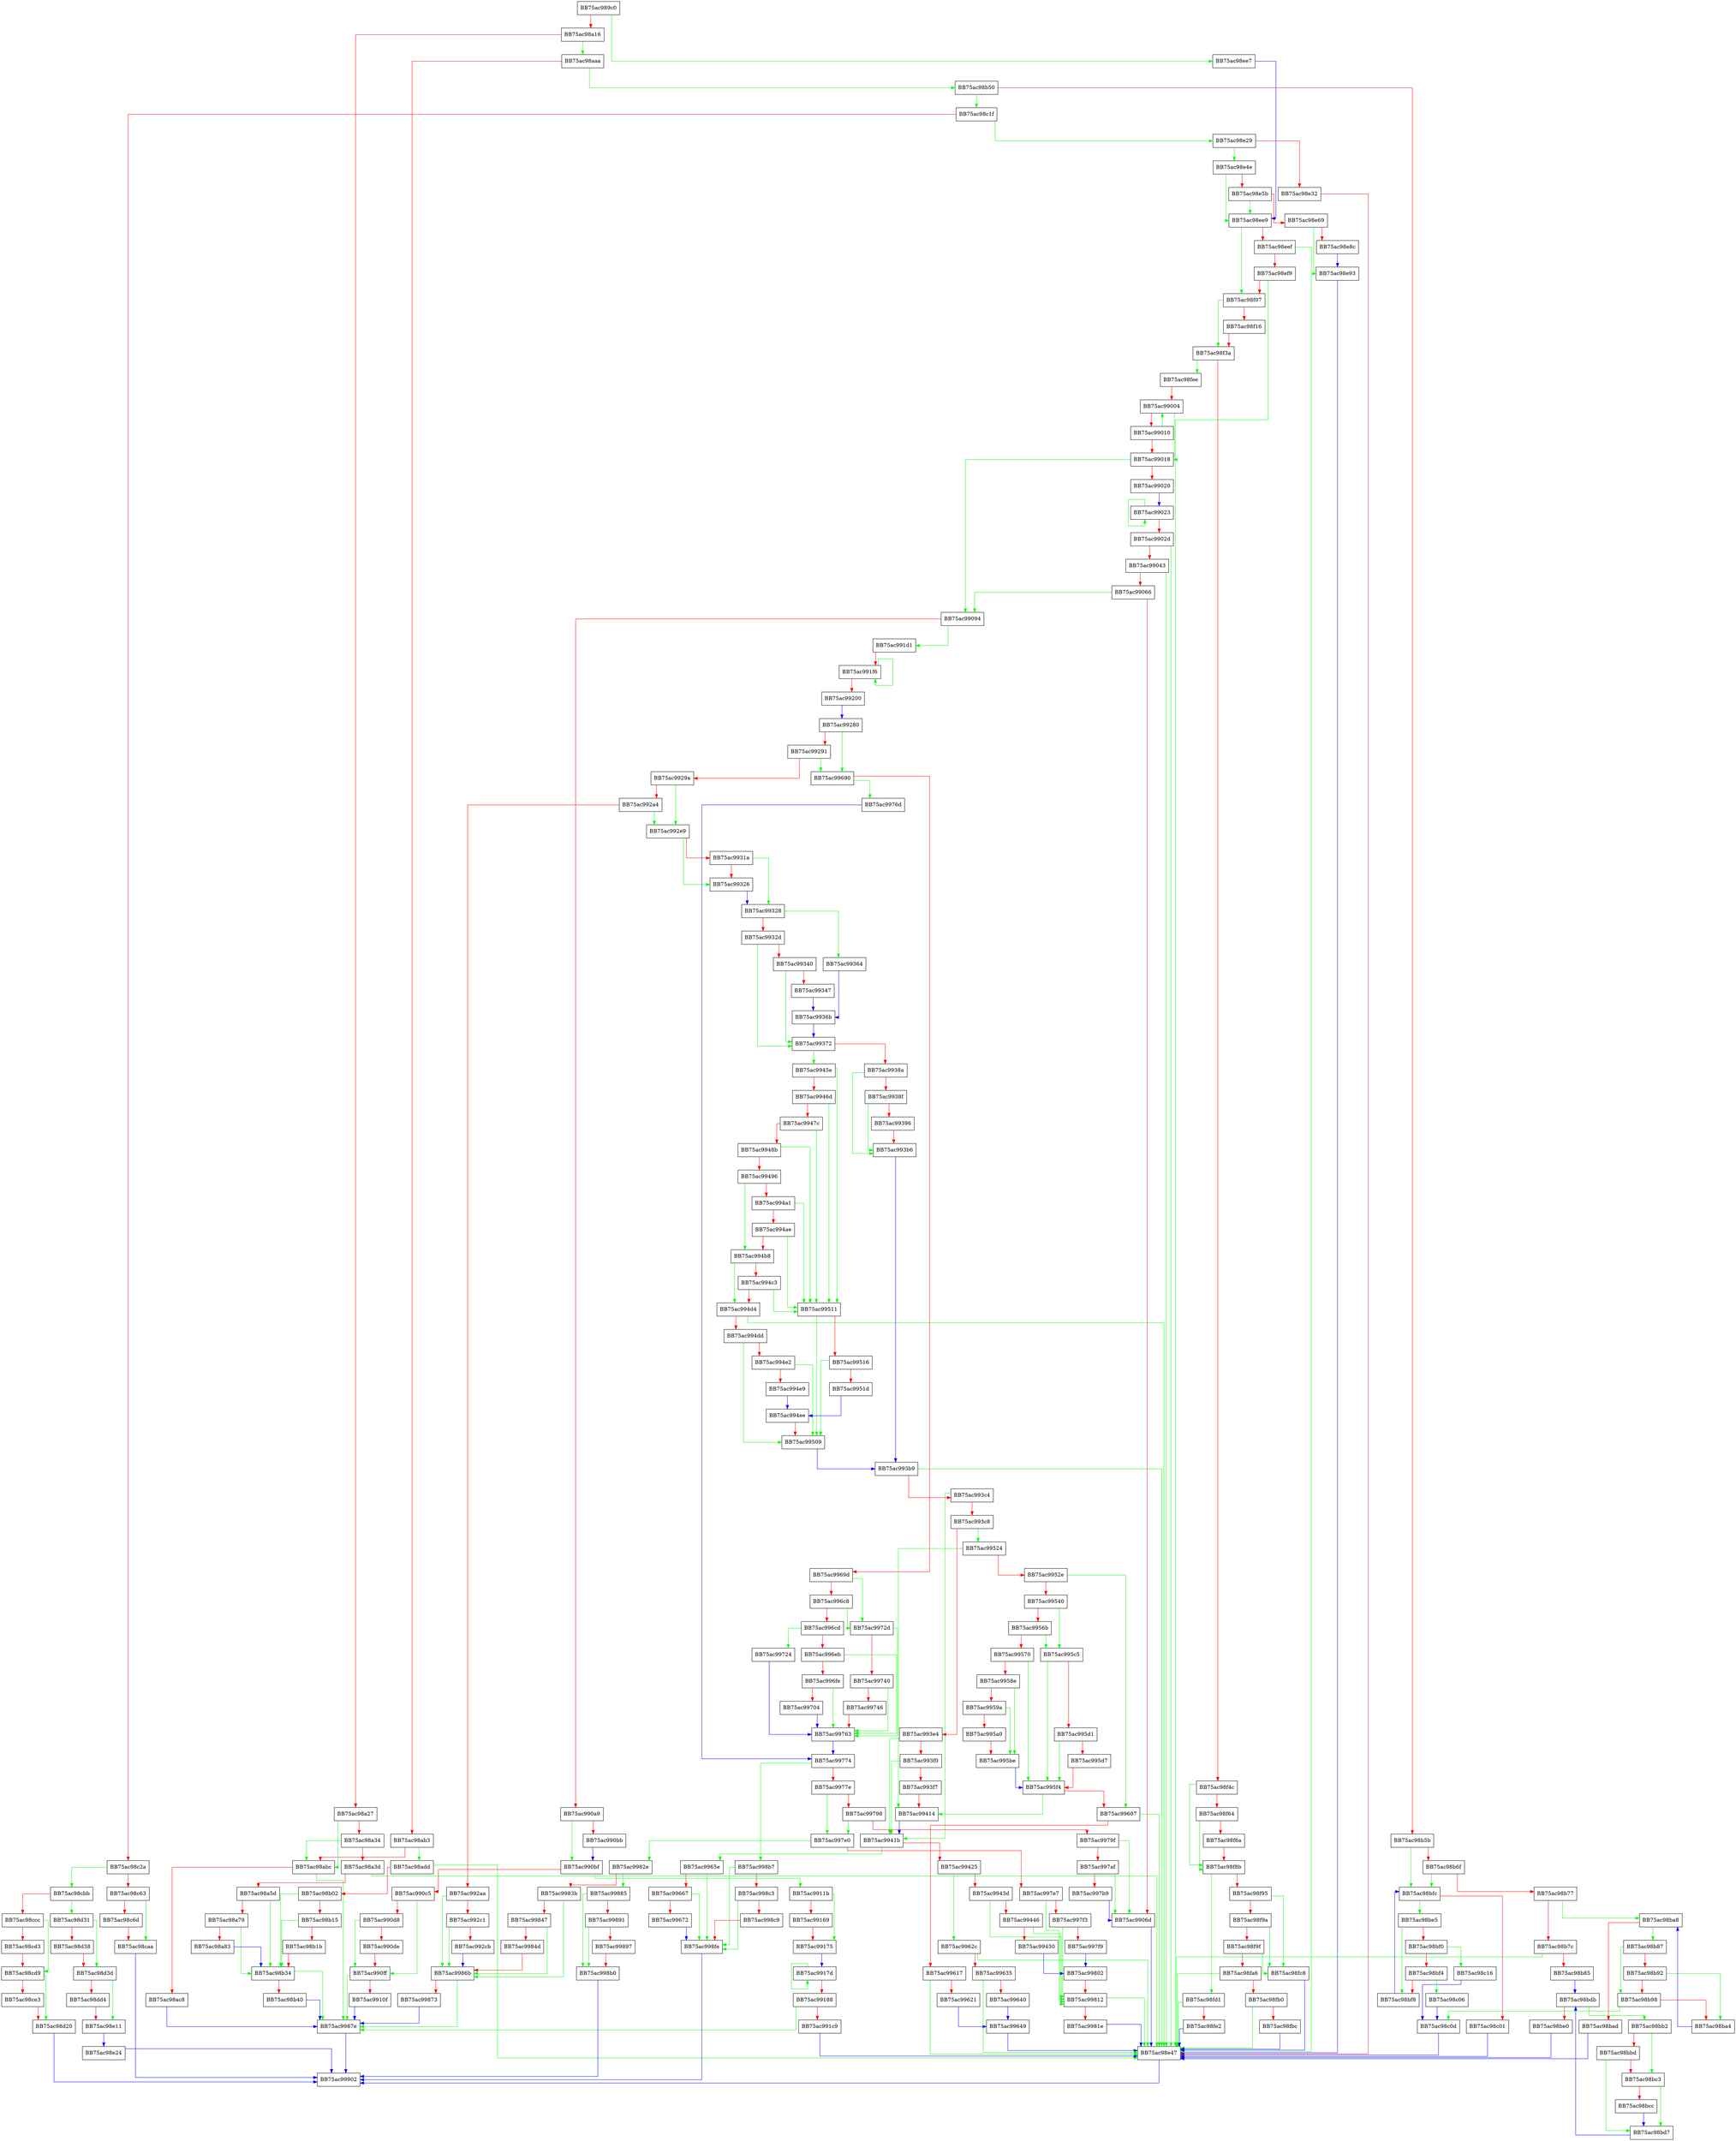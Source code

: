 digraph ScanCallback {
  node [shape="box"];
  graph [splines=ortho];
  BB75ac989c0 -> BB75ac98ee7 [color="green"];
  BB75ac989c0 -> BB75ac98a16 [color="red"];
  BB75ac98a16 -> BB75ac98aaa [color="green"];
  BB75ac98a16 -> BB75ac98a27 [color="red"];
  BB75ac98a27 -> BB75ac98abc [color="green"];
  BB75ac98a27 -> BB75ac98a34 [color="red"];
  BB75ac98a34 -> BB75ac98abc [color="green"];
  BB75ac98a34 -> BB75ac98a3d [color="red"];
  BB75ac98a3d -> BB75ac98e47 [color="green"];
  BB75ac98a3d -> BB75ac98a5d [color="red"];
  BB75ac98a5d -> BB75ac98b34 [color="green"];
  BB75ac98a5d -> BB75ac98a79 [color="red"];
  BB75ac98a79 -> BB75ac98b34 [color="green"];
  BB75ac98a79 -> BB75ac98a83 [color="red"];
  BB75ac98a83 -> BB75ac98b34 [color="blue"];
  BB75ac98aaa -> BB75ac98b50 [color="green"];
  BB75ac98aaa -> BB75ac98ab3 [color="red"];
  BB75ac98ab3 -> BB75ac98add [color="green"];
  BB75ac98ab3 -> BB75ac98abc [color="red"];
  BB75ac98abc -> BB75ac9987e [color="green"];
  BB75ac98abc -> BB75ac98ac8 [color="red"];
  BB75ac98ac8 -> BB75ac9987e [color="blue"];
  BB75ac98add -> BB75ac98e47 [color="green"];
  BB75ac98add -> BB75ac98b02 [color="red"];
  BB75ac98b02 -> BB75ac98b34 [color="green"];
  BB75ac98b02 -> BB75ac98b15 [color="red"];
  BB75ac98b15 -> BB75ac98b34 [color="green"];
  BB75ac98b15 -> BB75ac98b1b [color="red"];
  BB75ac98b1b -> BB75ac98b34 [color="red"];
  BB75ac98b34 -> BB75ac9987e [color="green"];
  BB75ac98b34 -> BB75ac98b40 [color="red"];
  BB75ac98b40 -> BB75ac9987e [color="blue"];
  BB75ac98b50 -> BB75ac98c1f [color="green"];
  BB75ac98b50 -> BB75ac98b5b [color="red"];
  BB75ac98b5b -> BB75ac98bfc [color="green"];
  BB75ac98b5b -> BB75ac98b6f [color="red"];
  BB75ac98b6f -> BB75ac98bfc [color="green"];
  BB75ac98b6f -> BB75ac98b77 [color="red"];
  BB75ac98b77 -> BB75ac98ba8 [color="green"];
  BB75ac98b77 -> BB75ac98b7c [color="red"];
  BB75ac98b7c -> BB75ac98e47 [color="green"];
  BB75ac98b7c -> BB75ac98b85 [color="red"];
  BB75ac98b85 -> BB75ac98bdb [color="blue"];
  BB75ac98b87 -> BB75ac98b98 [color="green"];
  BB75ac98b87 -> BB75ac98b92 [color="red"];
  BB75ac98b92 -> BB75ac98ba4 [color="green"];
  BB75ac98b92 -> BB75ac98b98 [color="red"];
  BB75ac98b98 -> BB75ac98c0d [color="green"];
  BB75ac98b98 -> BB75ac98ba4 [color="red"];
  BB75ac98ba4 -> BB75ac98ba8 [color="blue"];
  BB75ac98ba8 -> BB75ac98b87 [color="green"];
  BB75ac98ba8 -> BB75ac98bad [color="red"];
  BB75ac98bad -> BB75ac98e47 [color="blue"];
  BB75ac98bb2 -> BB75ac98bc3 [color="green"];
  BB75ac98bb2 -> BB75ac98bbd [color="red"];
  BB75ac98bbd -> BB75ac98bd7 [color="green"];
  BB75ac98bbd -> BB75ac98bc3 [color="red"];
  BB75ac98bc3 -> BB75ac98bd7 [color="green"];
  BB75ac98bc3 -> BB75ac98bcc [color="red"];
  BB75ac98bcc -> BB75ac98bd7 [color="blue"];
  BB75ac98bd7 -> BB75ac98bdb [color="blue"];
  BB75ac98bdb -> BB75ac98bb2 [color="green"];
  BB75ac98bdb -> BB75ac98be0 [color="red"];
  BB75ac98be0 -> BB75ac98e47 [color="blue"];
  BB75ac98be5 -> BB75ac98bf8 [color="green"];
  BB75ac98be5 -> BB75ac98bf0 [color="red"];
  BB75ac98bf0 -> BB75ac98c16 [color="green"];
  BB75ac98bf0 -> BB75ac98bf4 [color="red"];
  BB75ac98bf4 -> BB75ac98c06 [color="green"];
  BB75ac98bf4 -> BB75ac98bf8 [color="red"];
  BB75ac98bf8 -> BB75ac98bfc [color="blue"];
  BB75ac98bfc -> BB75ac98be5 [color="green"];
  BB75ac98bfc -> BB75ac98c01 [color="red"];
  BB75ac98c01 -> BB75ac98e47 [color="blue"];
  BB75ac98c06 -> BB75ac98c0d [color="blue"];
  BB75ac98c0d -> BB75ac98e47 [color="blue"];
  BB75ac98c16 -> BB75ac98c0d [color="blue"];
  BB75ac98c1f -> BB75ac98e29 [color="green"];
  BB75ac98c1f -> BB75ac98c2a [color="red"];
  BB75ac98c2a -> BB75ac98cbb [color="green"];
  BB75ac98c2a -> BB75ac98c63 [color="red"];
  BB75ac98c63 -> BB75ac98caa [color="green"];
  BB75ac98c63 -> BB75ac98c6d [color="red"];
  BB75ac98c6d -> BB75ac98caa [color="red"];
  BB75ac98caa -> BB75ac99902 [color="blue"];
  BB75ac98cbb -> BB75ac98d31 [color="green"];
  BB75ac98cbb -> BB75ac98ccc [color="red"];
  BB75ac98ccc -> BB75ac98cd9 [color="green"];
  BB75ac98ccc -> BB75ac98cd3 [color="red"];
  BB75ac98cd3 -> BB75ac98cd9 [color="red"];
  BB75ac98cd9 -> BB75ac98d20 [color="green"];
  BB75ac98cd9 -> BB75ac98ce3 [color="red"];
  BB75ac98ce3 -> BB75ac98d20 [color="red"];
  BB75ac98d20 -> BB75ac99902 [color="blue"];
  BB75ac98d31 -> BB75ac98d3d [color="green"];
  BB75ac98d31 -> BB75ac98d38 [color="red"];
  BB75ac98d38 -> BB75ac98d3d [color="red"];
  BB75ac98d3d -> BB75ac98e11 [color="green"];
  BB75ac98d3d -> BB75ac98dd4 [color="red"];
  BB75ac98dd4 -> BB75ac98e11 [color="red"];
  BB75ac98e11 -> BB75ac98e24 [color="blue"];
  BB75ac98e24 -> BB75ac99902 [color="blue"];
  BB75ac98e29 -> BB75ac98e4e [color="green"];
  BB75ac98e29 -> BB75ac98e32 [color="red"];
  BB75ac98e32 -> BB75ac98e47 [color="red"];
  BB75ac98e47 -> BB75ac99902 [color="blue"];
  BB75ac98e4e -> BB75ac98ee9 [color="green"];
  BB75ac98e4e -> BB75ac98e5b [color="red"];
  BB75ac98e5b -> BB75ac98ee9 [color="green"];
  BB75ac98e5b -> BB75ac98e69 [color="red"];
  BB75ac98e69 -> BB75ac98e93 [color="green"];
  BB75ac98e69 -> BB75ac98e8c [color="red"];
  BB75ac98e8c -> BB75ac98e93 [color="blue"];
  BB75ac98e93 -> BB75ac98e47 [color="blue"];
  BB75ac98ee7 -> BB75ac98ee9 [color="blue"];
  BB75ac98ee9 -> BB75ac98f07 [color="green"];
  BB75ac98ee9 -> BB75ac98eef [color="red"];
  BB75ac98eef -> BB75ac98e47 [color="green"];
  BB75ac98eef -> BB75ac98ef9 [color="red"];
  BB75ac98ef9 -> BB75ac98e47 [color="green"];
  BB75ac98ef9 -> BB75ac98f07 [color="red"];
  BB75ac98f07 -> BB75ac98f3a [color="green"];
  BB75ac98f07 -> BB75ac98f16 [color="red"];
  BB75ac98f16 -> BB75ac98f3a [color="red"];
  BB75ac98f3a -> BB75ac98fee [color="green"];
  BB75ac98f3a -> BB75ac98f4c [color="red"];
  BB75ac98f4c -> BB75ac98f8b [color="green"];
  BB75ac98f4c -> BB75ac98f64 [color="red"];
  BB75ac98f64 -> BB75ac98f8b [color="green"];
  BB75ac98f64 -> BB75ac98f6a [color="red"];
  BB75ac98f6a -> BB75ac98f8b [color="red"];
  BB75ac98f8b -> BB75ac98fd1 [color="green"];
  BB75ac98f8b -> BB75ac98f95 [color="red"];
  BB75ac98f95 -> BB75ac98fc8 [color="green"];
  BB75ac98f95 -> BB75ac98f9a [color="red"];
  BB75ac98f9a -> BB75ac98fc8 [color="green"];
  BB75ac98f9a -> BB75ac98f9f [color="red"];
  BB75ac98f9f -> BB75ac98fc8 [color="green"];
  BB75ac98f9f -> BB75ac98fa6 [color="red"];
  BB75ac98fa6 -> BB75ac98e47 [color="green"];
  BB75ac98fa6 -> BB75ac98fb0 [color="red"];
  BB75ac98fb0 -> BB75ac98e47 [color="green"];
  BB75ac98fb0 -> BB75ac98fbc [color="red"];
  BB75ac98fbc -> BB75ac98e47 [color="blue"];
  BB75ac98fc8 -> BB75ac98e47 [color="blue"];
  BB75ac98fd1 -> BB75ac98e47 [color="green"];
  BB75ac98fd1 -> BB75ac98fe2 [color="red"];
  BB75ac98fe2 -> BB75ac98e47 [color="blue"];
  BB75ac98fee -> BB75ac99004 [color="red"];
  BB75ac99004 -> BB75ac99018 [color="green"];
  BB75ac99004 -> BB75ac99010 [color="red"];
  BB75ac99010 -> BB75ac99004 [color="green"];
  BB75ac99010 -> BB75ac99018 [color="red"];
  BB75ac99018 -> BB75ac99094 [color="green"];
  BB75ac99018 -> BB75ac99020 [color="red"];
  BB75ac99020 -> BB75ac99023 [color="blue"];
  BB75ac99023 -> BB75ac99023 [color="green"];
  BB75ac99023 -> BB75ac9902d [color="red"];
  BB75ac9902d -> BB75ac98e47 [color="green"];
  BB75ac9902d -> BB75ac99043 [color="red"];
  BB75ac99043 -> BB75ac98e47 [color="green"];
  BB75ac99043 -> BB75ac99066 [color="red"];
  BB75ac99066 -> BB75ac99094 [color="green"];
  BB75ac99066 -> BB75ac9906d [color="red"];
  BB75ac9906d -> BB75ac98e47 [color="blue"];
  BB75ac99094 -> BB75ac991d1 [color="green"];
  BB75ac99094 -> BB75ac990a9 [color="red"];
  BB75ac990a9 -> BB75ac990bf [color="green"];
  BB75ac990a9 -> BB75ac990bb [color="red"];
  BB75ac990bb -> BB75ac990bf [color="blue"];
  BB75ac990bf -> BB75ac9911b [color="green"];
  BB75ac990bf -> BB75ac990c5 [color="red"];
  BB75ac990c5 -> BB75ac990ff [color="green"];
  BB75ac990c5 -> BB75ac990d8 [color="red"];
  BB75ac990d8 -> BB75ac990ff [color="green"];
  BB75ac990d8 -> BB75ac990de [color="red"];
  BB75ac990de -> BB75ac990ff [color="red"];
  BB75ac990ff -> BB75ac9987e [color="green"];
  BB75ac990ff -> BB75ac9910f [color="red"];
  BB75ac9910f -> BB75ac9987e [color="blue"];
  BB75ac9911b -> BB75ac99175 [color="green"];
  BB75ac9911b -> BB75ac99169 [color="red"];
  BB75ac99169 -> BB75ac99175 [color="red"];
  BB75ac99175 -> BB75ac9917d [color="blue"];
  BB75ac9917d -> BB75ac9917d [color="green"];
  BB75ac9917d -> BB75ac99188 [color="red"];
  BB75ac99188 -> BB75ac9987e [color="green"];
  BB75ac99188 -> BB75ac991c9 [color="red"];
  BB75ac991c9 -> BB75ac98e47 [color="blue"];
  BB75ac991d1 -> BB75ac991f6 [color="red"];
  BB75ac991f6 -> BB75ac991f6 [color="green"];
  BB75ac991f6 -> BB75ac99200 [color="red"];
  BB75ac99200 -> BB75ac99280 [color="blue"];
  BB75ac99280 -> BB75ac99690 [color="green"];
  BB75ac99280 -> BB75ac99291 [color="red"];
  BB75ac99291 -> BB75ac99690 [color="green"];
  BB75ac99291 -> BB75ac9929a [color="red"];
  BB75ac9929a -> BB75ac992e9 [color="green"];
  BB75ac9929a -> BB75ac992a4 [color="red"];
  BB75ac992a4 -> BB75ac992e9 [color="green"];
  BB75ac992a4 -> BB75ac992aa [color="red"];
  BB75ac992aa -> BB75ac9986b [color="green"];
  BB75ac992aa -> BB75ac992c1 [color="red"];
  BB75ac992c1 -> BB75ac9986b [color="green"];
  BB75ac992c1 -> BB75ac992cb [color="red"];
  BB75ac992cb -> BB75ac9986b [color="blue"];
  BB75ac992e9 -> BB75ac99326 [color="green"];
  BB75ac992e9 -> BB75ac9931a [color="red"];
  BB75ac9931a -> BB75ac99328 [color="green"];
  BB75ac9931a -> BB75ac99326 [color="red"];
  BB75ac99326 -> BB75ac99328 [color="blue"];
  BB75ac99328 -> BB75ac99364 [color="green"];
  BB75ac99328 -> BB75ac9932d [color="red"];
  BB75ac9932d -> BB75ac99372 [color="green"];
  BB75ac9932d -> BB75ac99340 [color="red"];
  BB75ac99340 -> BB75ac99372 [color="green"];
  BB75ac99340 -> BB75ac99347 [color="red"];
  BB75ac99347 -> BB75ac9936b [color="blue"];
  BB75ac99364 -> BB75ac9936b [color="blue"];
  BB75ac9936b -> BB75ac99372 [color="blue"];
  BB75ac99372 -> BB75ac9945e [color="green"];
  BB75ac99372 -> BB75ac9938a [color="red"];
  BB75ac9938a -> BB75ac993b6 [color="green"];
  BB75ac9938a -> BB75ac9938f [color="red"];
  BB75ac9938f -> BB75ac993b6 [color="green"];
  BB75ac9938f -> BB75ac99396 [color="red"];
  BB75ac99396 -> BB75ac993b6 [color="red"];
  BB75ac993b6 -> BB75ac993b9 [color="blue"];
  BB75ac993b9 -> BB75ac98e47 [color="green"];
  BB75ac993b9 -> BB75ac993c4 [color="red"];
  BB75ac993c4 -> BB75ac9941b [color="green"];
  BB75ac993c4 -> BB75ac993c8 [color="red"];
  BB75ac993c8 -> BB75ac99524 [color="green"];
  BB75ac993c8 -> BB75ac993e4 [color="red"];
  BB75ac993e4 -> BB75ac9941b [color="green"];
  BB75ac993e4 -> BB75ac993f0 [color="red"];
  BB75ac993f0 -> BB75ac9941b [color="green"];
  BB75ac993f0 -> BB75ac993f7 [color="red"];
  BB75ac993f7 -> BB75ac99414 [color="red"];
  BB75ac99414 -> BB75ac9941b [color="blue"];
  BB75ac9941b -> BB75ac9965e [color="green"];
  BB75ac9941b -> BB75ac99425 [color="red"];
  BB75ac99425 -> BB75ac9962c [color="green"];
  BB75ac99425 -> BB75ac9943d [color="red"];
  BB75ac9943d -> BB75ac99812 [color="green"];
  BB75ac9943d -> BB75ac99446 [color="red"];
  BB75ac99446 -> BB75ac99812 [color="green"];
  BB75ac99446 -> BB75ac99450 [color="red"];
  BB75ac99450 -> BB75ac99802 [color="blue"];
  BB75ac9945e -> BB75ac99511 [color="green"];
  BB75ac9945e -> BB75ac9946d [color="red"];
  BB75ac9946d -> BB75ac99511 [color="green"];
  BB75ac9946d -> BB75ac9947c [color="red"];
  BB75ac9947c -> BB75ac99511 [color="green"];
  BB75ac9947c -> BB75ac9948b [color="red"];
  BB75ac9948b -> BB75ac99511 [color="green"];
  BB75ac9948b -> BB75ac99496 [color="red"];
  BB75ac99496 -> BB75ac994b8 [color="green"];
  BB75ac99496 -> BB75ac994a1 [color="red"];
  BB75ac994a1 -> BB75ac99511 [color="green"];
  BB75ac994a1 -> BB75ac994ae [color="red"];
  BB75ac994ae -> BB75ac99511 [color="green"];
  BB75ac994ae -> BB75ac994b8 [color="red"];
  BB75ac994b8 -> BB75ac994d4 [color="green"];
  BB75ac994b8 -> BB75ac994c3 [color="red"];
  BB75ac994c3 -> BB75ac99511 [color="green"];
  BB75ac994c3 -> BB75ac994d4 [color="red"];
  BB75ac994d4 -> BB75ac98e47 [color="green"];
  BB75ac994d4 -> BB75ac994dd [color="red"];
  BB75ac994dd -> BB75ac99509 [color="green"];
  BB75ac994dd -> BB75ac994e2 [color="red"];
  BB75ac994e2 -> BB75ac99509 [color="green"];
  BB75ac994e2 -> BB75ac994e9 [color="red"];
  BB75ac994e9 -> BB75ac994ee [color="blue"];
  BB75ac994ee -> BB75ac99509 [color="red"];
  BB75ac99509 -> BB75ac993b9 [color="blue"];
  BB75ac99511 -> BB75ac99509 [color="green"];
  BB75ac99511 -> BB75ac99516 [color="red"];
  BB75ac99516 -> BB75ac99509 [color="green"];
  BB75ac99516 -> BB75ac9951d [color="red"];
  BB75ac9951d -> BB75ac994ee [color="blue"];
  BB75ac99524 -> BB75ac99414 [color="green"];
  BB75ac99524 -> BB75ac9952e [color="red"];
  BB75ac9952e -> BB75ac99607 [color="green"];
  BB75ac9952e -> BB75ac99540 [color="red"];
  BB75ac99540 -> BB75ac995c5 [color="green"];
  BB75ac99540 -> BB75ac9956b [color="red"];
  BB75ac9956b -> BB75ac995c5 [color="green"];
  BB75ac9956b -> BB75ac99570 [color="red"];
  BB75ac99570 -> BB75ac995f4 [color="green"];
  BB75ac99570 -> BB75ac9958e [color="red"];
  BB75ac9958e -> BB75ac995be [color="green"];
  BB75ac9958e -> BB75ac9959a [color="red"];
  BB75ac9959a -> BB75ac995be [color="green"];
  BB75ac9959a -> BB75ac995a0 [color="red"];
  BB75ac995a0 -> BB75ac995be [color="red"];
  BB75ac995be -> BB75ac995f4 [color="blue"];
  BB75ac995c5 -> BB75ac995f4 [color="green"];
  BB75ac995c5 -> BB75ac995d1 [color="red"];
  BB75ac995d1 -> BB75ac995f4 [color="green"];
  BB75ac995d1 -> BB75ac995d7 [color="red"];
  BB75ac995d7 -> BB75ac995f4 [color="red"];
  BB75ac995f4 -> BB75ac99414 [color="green"];
  BB75ac995f4 -> BB75ac99607 [color="red"];
  BB75ac99607 -> BB75ac98e47 [color="green"];
  BB75ac99607 -> BB75ac99617 [color="red"];
  BB75ac99617 -> BB75ac98e47 [color="green"];
  BB75ac99617 -> BB75ac99621 [color="red"];
  BB75ac99621 -> BB75ac99649 [color="blue"];
  BB75ac9962c -> BB75ac98e47 [color="green"];
  BB75ac9962c -> BB75ac99635 [color="red"];
  BB75ac99635 -> BB75ac98e47 [color="green"];
  BB75ac99635 -> BB75ac99640 [color="red"];
  BB75ac99640 -> BB75ac99649 [color="blue"];
  BB75ac99649 -> BB75ac98e47 [color="blue"];
  BB75ac9965e -> BB75ac998fe [color="green"];
  BB75ac9965e -> BB75ac99667 [color="red"];
  BB75ac99667 -> BB75ac998fe [color="green"];
  BB75ac99667 -> BB75ac99672 [color="red"];
  BB75ac99672 -> BB75ac998fe [color="blue"];
  BB75ac99690 -> BB75ac9976d [color="green"];
  BB75ac99690 -> BB75ac9969d [color="red"];
  BB75ac9969d -> BB75ac9972d [color="green"];
  BB75ac9969d -> BB75ac996c8 [color="red"];
  BB75ac996c8 -> BB75ac9972d [color="green"];
  BB75ac996c8 -> BB75ac996cd [color="red"];
  BB75ac996cd -> BB75ac99724 [color="green"];
  BB75ac996cd -> BB75ac996eb [color="red"];
  BB75ac996eb -> BB75ac99763 [color="green"];
  BB75ac996eb -> BB75ac996fe [color="red"];
  BB75ac996fe -> BB75ac99763 [color="green"];
  BB75ac996fe -> BB75ac99704 [color="red"];
  BB75ac99704 -> BB75ac99763 [color="blue"];
  BB75ac99724 -> BB75ac99763 [color="blue"];
  BB75ac9972d -> BB75ac99763 [color="green"];
  BB75ac9972d -> BB75ac99740 [color="red"];
  BB75ac99740 -> BB75ac99763 [color="green"];
  BB75ac99740 -> BB75ac99746 [color="red"];
  BB75ac99746 -> BB75ac99763 [color="red"];
  BB75ac99763 -> BB75ac99774 [color="blue"];
  BB75ac9976d -> BB75ac99774 [color="blue"];
  BB75ac99774 -> BB75ac998b7 [color="green"];
  BB75ac99774 -> BB75ac9977e [color="red"];
  BB75ac9977e -> BB75ac997e0 [color="green"];
  BB75ac9977e -> BB75ac99798 [color="red"];
  BB75ac99798 -> BB75ac997e0 [color="green"];
  BB75ac99798 -> BB75ac9979f [color="red"];
  BB75ac9979f -> BB75ac9906d [color="green"];
  BB75ac9979f -> BB75ac997af [color="red"];
  BB75ac997af -> BB75ac9906d [color="green"];
  BB75ac997af -> BB75ac997b9 [color="red"];
  BB75ac997b9 -> BB75ac9906d [color="blue"];
  BB75ac997e0 -> BB75ac9982e [color="green"];
  BB75ac997e0 -> BB75ac997e7 [color="red"];
  BB75ac997e7 -> BB75ac99812 [color="green"];
  BB75ac997e7 -> BB75ac997f3 [color="red"];
  BB75ac997f3 -> BB75ac99812 [color="green"];
  BB75ac997f3 -> BB75ac997f9 [color="red"];
  BB75ac997f9 -> BB75ac99802 [color="blue"];
  BB75ac99802 -> BB75ac99812 [color="red"];
  BB75ac99812 -> BB75ac98e47 [color="green"];
  BB75ac99812 -> BB75ac9981e [color="red"];
  BB75ac9981e -> BB75ac98e47 [color="blue"];
  BB75ac9982e -> BB75ac99885 [color="green"];
  BB75ac9982e -> BB75ac9983b [color="red"];
  BB75ac9983b -> BB75ac9986b [color="green"];
  BB75ac9983b -> BB75ac99847 [color="red"];
  BB75ac99847 -> BB75ac9986b [color="green"];
  BB75ac99847 -> BB75ac9984d [color="red"];
  BB75ac9984d -> BB75ac9986b [color="red"];
  BB75ac9986b -> BB75ac9987e [color="green"];
  BB75ac9986b -> BB75ac99873 [color="red"];
  BB75ac99873 -> BB75ac9987e [color="blue"];
  BB75ac9987e -> BB75ac99902 [color="blue"];
  BB75ac99885 -> BB75ac998b0 [color="green"];
  BB75ac99885 -> BB75ac99891 [color="red"];
  BB75ac99891 -> BB75ac998b0 [color="green"];
  BB75ac99891 -> BB75ac99897 [color="red"];
  BB75ac99897 -> BB75ac998b0 [color="red"];
  BB75ac998b0 -> BB75ac99902 [color="blue"];
  BB75ac998b7 -> BB75ac998fe [color="green"];
  BB75ac998b7 -> BB75ac998c3 [color="red"];
  BB75ac998c3 -> BB75ac998fe [color="green"];
  BB75ac998c3 -> BB75ac998c9 [color="red"];
  BB75ac998c9 -> BB75ac998fe [color="red"];
  BB75ac998fe -> BB75ac99902 [color="blue"];
}